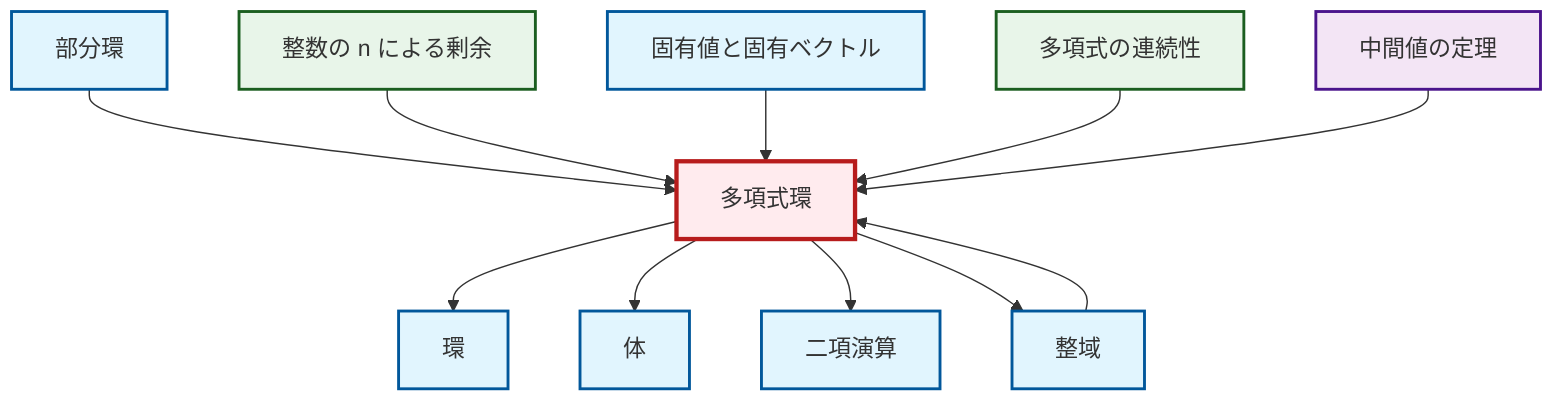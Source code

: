 graph TD
    classDef definition fill:#e1f5fe,stroke:#01579b,stroke-width:2px
    classDef theorem fill:#f3e5f5,stroke:#4a148c,stroke-width:2px
    classDef axiom fill:#fff3e0,stroke:#e65100,stroke-width:2px
    classDef example fill:#e8f5e9,stroke:#1b5e20,stroke-width:2px
    classDef current fill:#ffebee,stroke:#b71c1c,stroke-width:3px
    def-ring["環"]:::definition
    def-subring["部分環"]:::definition
    ex-quotient-integers-mod-n["整数の n による剰余"]:::example
    def-field["体"]:::definition
    thm-intermediate-value["中間値の定理"]:::theorem
    def-integral-domain["整域"]:::definition
    def-polynomial-ring["多項式環"]:::definition
    ex-polynomial-continuity["多項式の連続性"]:::example
    def-binary-operation["二項演算"]:::definition
    def-eigenvalue-eigenvector["固有値と固有ベクトル"]:::definition
    def-subring --> def-polynomial-ring
    ex-quotient-integers-mod-n --> def-polynomial-ring
    def-polynomial-ring --> def-ring
    def-eigenvalue-eigenvector --> def-polynomial-ring
    def-polynomial-ring --> def-field
    def-polynomial-ring --> def-binary-operation
    def-polynomial-ring --> def-integral-domain
    ex-polynomial-continuity --> def-polynomial-ring
    def-integral-domain --> def-polynomial-ring
    thm-intermediate-value --> def-polynomial-ring
    class def-polynomial-ring current